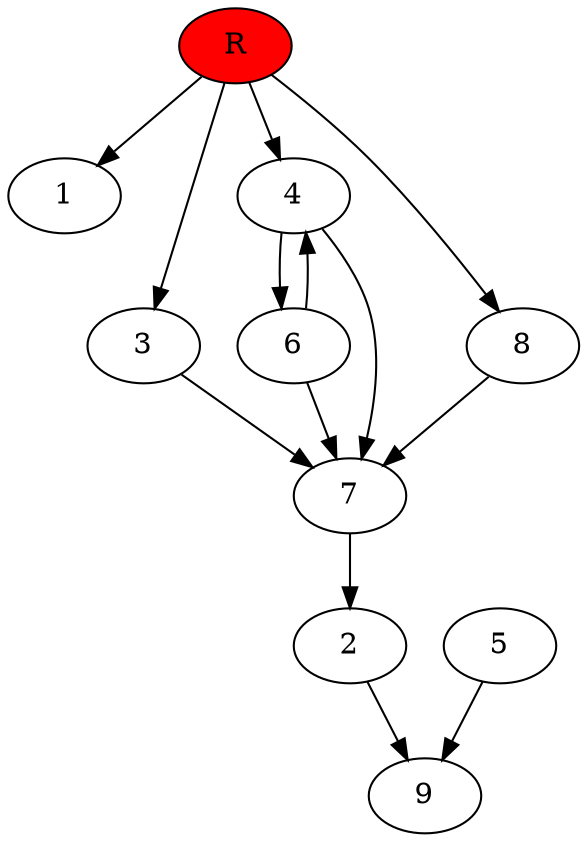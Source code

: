 digraph prb59412 {
	1
	2
	3
	4
	5
	6
	7
	8
	R [fillcolor="#ff0000" style=filled]
	2 -> 9
	3 -> 7
	4 -> 6
	4 -> 7
	5 -> 9
	6 -> 4
	6 -> 7
	7 -> 2
	8 -> 7
	R -> 1
	R -> 3
	R -> 4
	R -> 8
}
